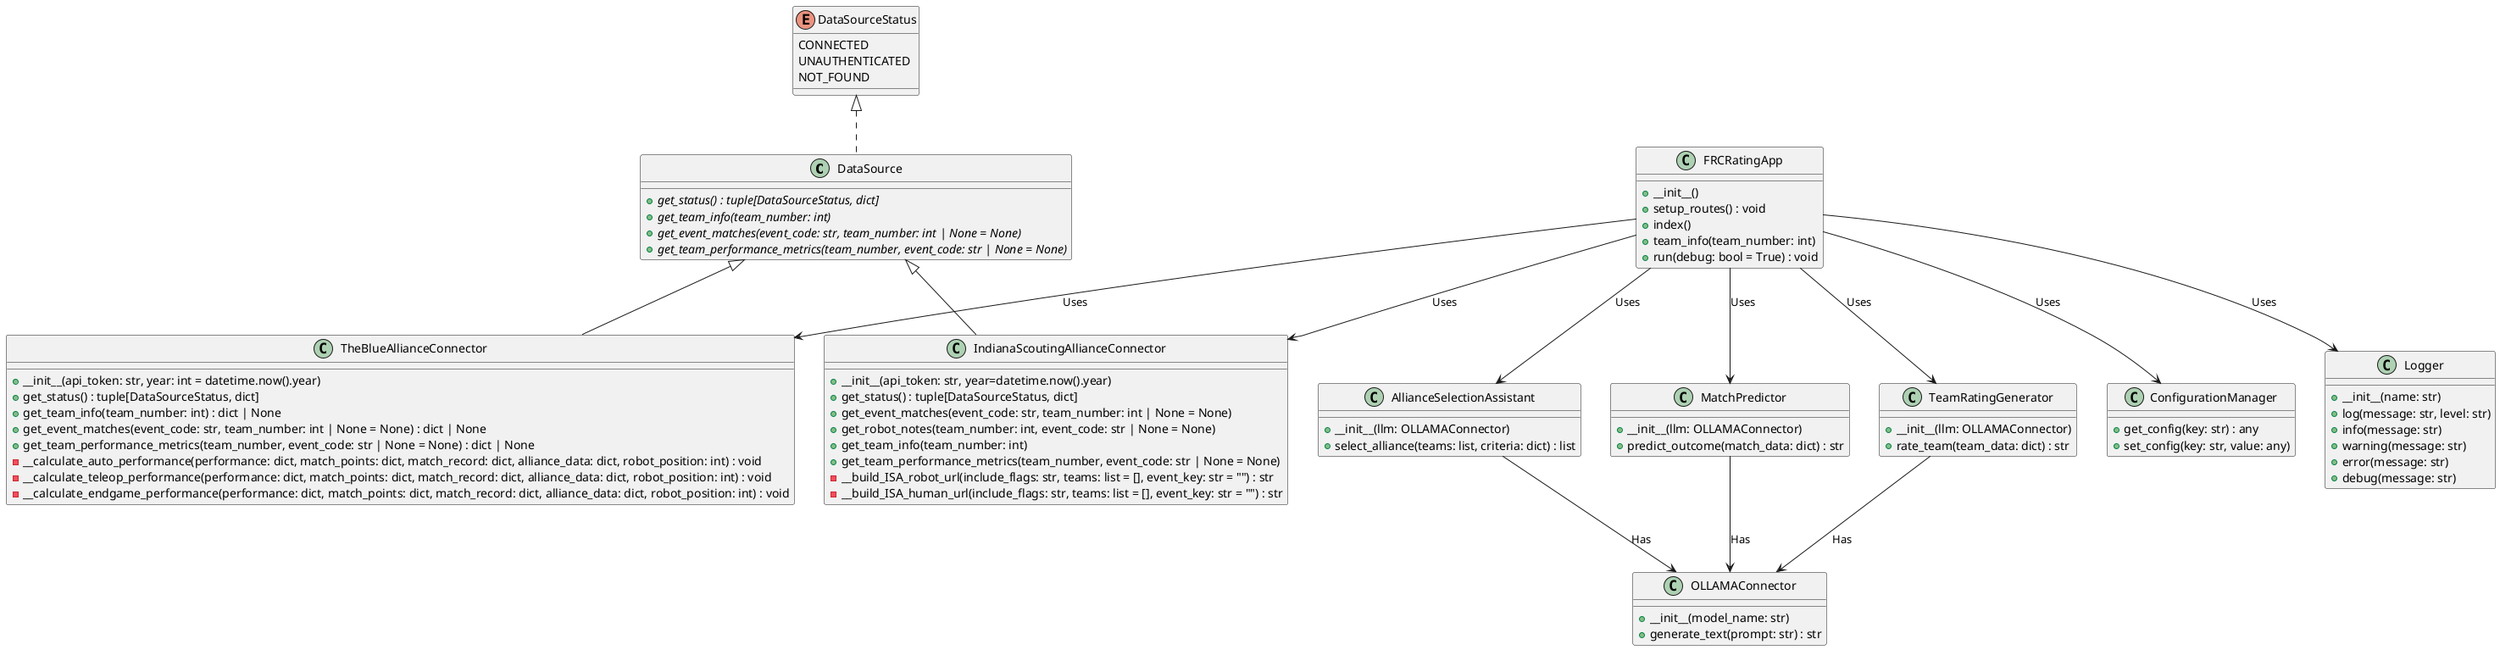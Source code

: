 @startuml

' Data Sources
class DataSource {
    {abstract} +get_status() : tuple[DataSourceStatus, dict]
    {abstract} +get_team_info(team_number: int)
    {abstract} +get_event_matches(event_code: str, team_number: int | None = None)
    {abstract} +get_team_performance_metrics(team_number, event_code: str | None = None)
}

enum DataSourceStatus {
    CONNECTED
    UNAUTHENTICATED
    NOT_FOUND
}

class TheBlueAllianceConnector {
    +__init__(api_token: str, year: int = datetime.now().year)
    +get_status() : tuple[DataSourceStatus, dict]
    +get_team_info(team_number: int) : dict | None
    +get_event_matches(event_code: str, team_number: int | None = None) : dict | None
    +get_team_performance_metrics(team_number, event_code: str | None = None) : dict | None
    -__calculate_auto_performance(performance: dict, match_points: dict, match_record: dict, alliance_data: dict, robot_position: int) : void
    -__calculate_teleop_performance(performance: dict, match_points: dict, match_record: dict, alliance_data: dict, robot_position: int) : void
    -__calculate_endgame_performance(performance: dict, match_points: dict, match_record: dict, alliance_data: dict, robot_position: int) : void
}

class IndianaScoutingAllianceConnector {
    +__init__(api_token: str, year=datetime.now().year)
    +get_status() : tuple[DataSourceStatus, dict]
    +get_event_matches(event_code: str, team_number: int | None = None)
    +get_robot_notes(team_number: int, event_code: str | None = None)
    +get_team_info(team_number: int)
    +get_team_performance_metrics(team_number, event_code: str | None = None)
    -__build_ISA_robot_url(include_flags: str, teams: list = [], event_key: str = "") : str
    -__build_ISA_human_url(include_flags: str, teams: list = [], event_key: str = "") : str
}

DataSourceStatus <|.. DataSource
DataSource <|-- TheBlueAllianceConnector
DataSource <|-- IndianaScoutingAllianceConnector

' LLM Integration
class AllianceSelectionAssistant {
    +__init__(llm: OLLAMAConnector)
    +select_alliance(teams: list, criteria: dict) : list
}

class OLLAMAConnector {
    +__init__(model_name: str)
    +generate_text(prompt: str) : str
}

class MatchPredictor {
    +__init__(llm: OLLAMAConnector)
    +predict_outcome(match_data: dict) : str
}

class TeamRatingGenerator {
    +__init__(llm: OLLAMAConnector)
    +rate_team(team_data: dict) : str
}

' Utils
class ConfigurationManager {
    +get_config(key: str) : any
    +set_config(key: str, value: any)
}

class Logger {
    +__init__(name: str)
    +log(message: str, level: str)
    +info(message: str)
    +warning(message: str)
    +error(message: str)
    +debug(message: str)
}

' Main
class FRCRatingApp {
    +__init__()
    +setup_routes() : void
    +index()
    +team_info(team_number: int)
    +run(debug: bool = True) : void
}

' Relationships
AllianceSelectionAssistant --> OLLAMAConnector : Has
MatchPredictor --> OLLAMAConnector : Has
TeamRatingGenerator --> OLLAMAConnector : Has

FRCRatingApp --> ConfigurationManager : Uses
FRCRatingApp --> Logger : Uses
FRCRatingApp --> TheBlueAllianceConnector : Uses
FRCRatingApp --> IndianaScoutingAllianceConnector : Uses
FRCRatingApp --> AllianceSelectionAssistant : Uses
FRCRatingApp --> MatchPredictor : Uses
FRCRatingApp --> TeamRatingGenerator : Uses

@enduml